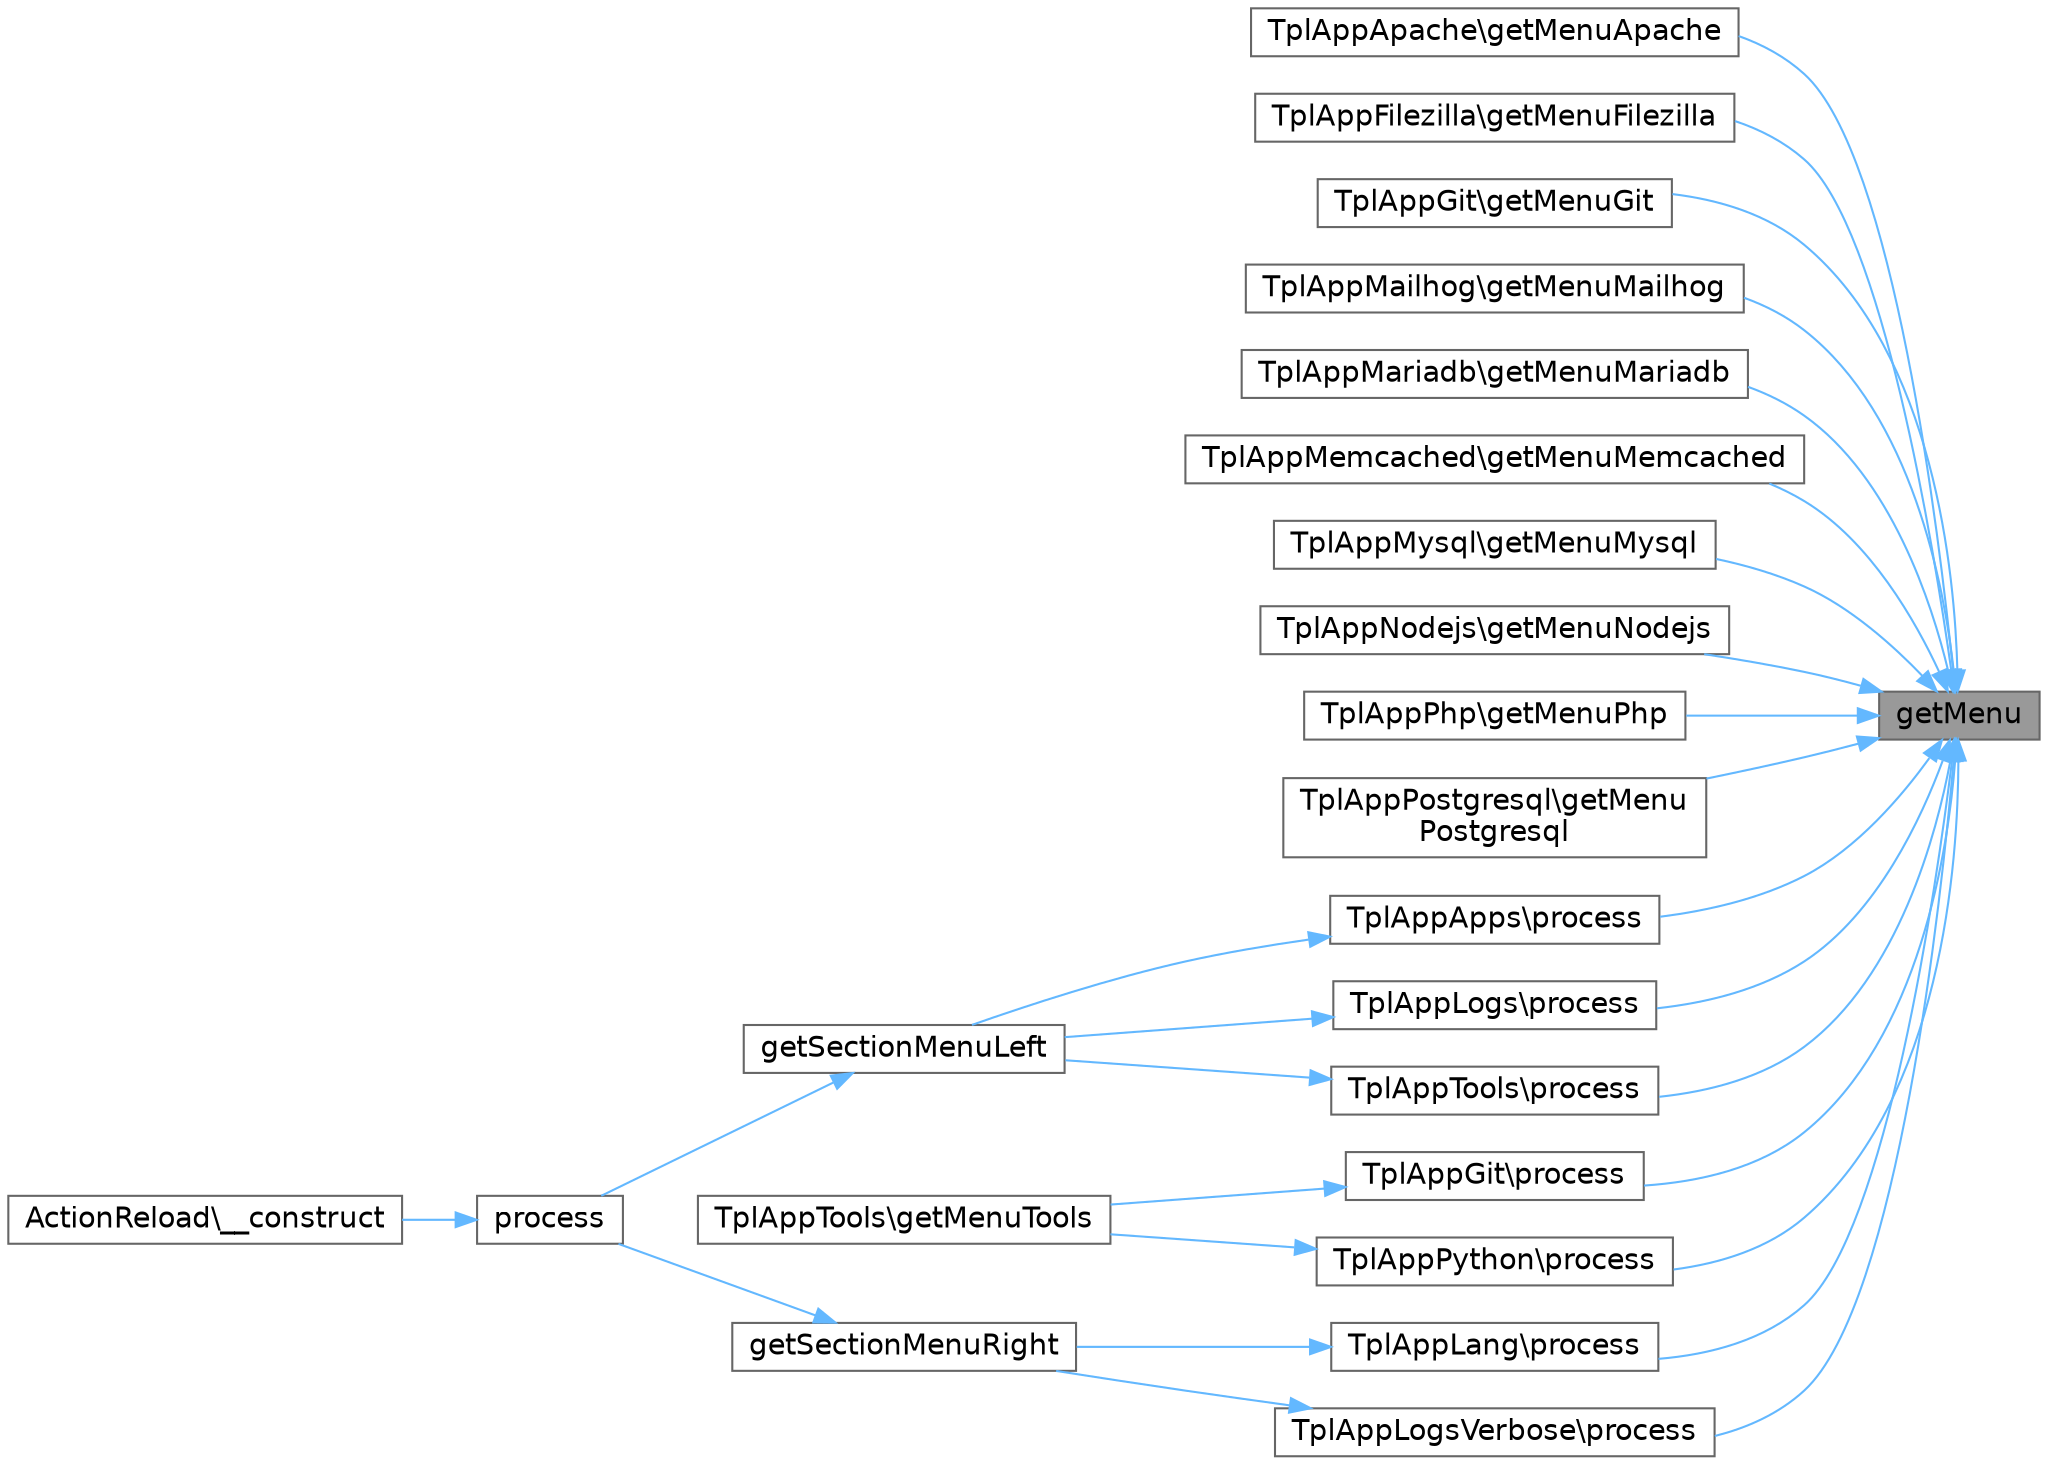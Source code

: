 digraph "getMenu"
{
 // LATEX_PDF_SIZE
  bgcolor="transparent";
  edge [fontname=Helvetica,fontsize=14,labelfontname=Helvetica,labelfontsize=14];
  node [fontname=Helvetica,fontsize=14,shape=box,height=0.2,width=0.4];
  rankdir="RL";
  Node1 [id="Node000001",label="getMenu",height=0.2,width=0.4,color="gray40", fillcolor="grey60", style="filled", fontcolor="black",tooltip=" "];
  Node1 -> Node2 [id="edge1_Node000001_Node000002",dir="back",color="steelblue1",style="solid",tooltip=" "];
  Node2 [id="Node000002",label="TplAppApache\\getMenuApache",height=0.2,width=0.4,color="grey40", fillcolor="white", style="filled",URL="$d9/d51/classTplAppApache.html#a3e419c49a19865d7a04e1fad12ad9330",tooltip=" "];
  Node1 -> Node3 [id="edge2_Node000001_Node000003",dir="back",color="steelblue1",style="solid",tooltip=" "];
  Node3 [id="Node000003",label="TplAppFilezilla\\getMenuFilezilla",height=0.2,width=0.4,color="grey40", fillcolor="white", style="filled",URL="$d0/d23/classTplAppFilezilla.html#a10c27530edc1a460355637d330e2c609",tooltip=" "];
  Node1 -> Node4 [id="edge3_Node000001_Node000004",dir="back",color="steelblue1",style="solid",tooltip=" "];
  Node4 [id="Node000004",label="TplAppGit\\getMenuGit",height=0.2,width=0.4,color="grey40", fillcolor="white", style="filled",URL="$d0/dbb/classTplAppGit.html#acb0ae163fa24596a41e7e7fd0b7fa152",tooltip=" "];
  Node1 -> Node5 [id="edge4_Node000001_Node000005",dir="back",color="steelblue1",style="solid",tooltip=" "];
  Node5 [id="Node000005",label="TplAppMailhog\\getMenuMailhog",height=0.2,width=0.4,color="grey40", fillcolor="white", style="filled",URL="$d4/d8a/classTplAppMailhog.html#a250dbde550f570fae6318621d59d76d4",tooltip=" "];
  Node1 -> Node6 [id="edge5_Node000001_Node000006",dir="back",color="steelblue1",style="solid",tooltip=" "];
  Node6 [id="Node000006",label="TplAppMariadb\\getMenuMariadb",height=0.2,width=0.4,color="grey40", fillcolor="white", style="filled",URL="$d4/de1/classTplAppMariadb.html#ad53f7fbab9e36efd4c3d63ec90a73512",tooltip=" "];
  Node1 -> Node7 [id="edge6_Node000001_Node000007",dir="back",color="steelblue1",style="solid",tooltip=" "];
  Node7 [id="Node000007",label="TplAppMemcached\\getMenuMemcached",height=0.2,width=0.4,color="grey40", fillcolor="white", style="filled",URL="$d8/dff/classTplAppMemcached.html#a9d1af66259a2fc7e77795a5aadf69628",tooltip=" "];
  Node1 -> Node8 [id="edge7_Node000001_Node000008",dir="back",color="steelblue1",style="solid",tooltip=" "];
  Node8 [id="Node000008",label="TplAppMysql\\getMenuMysql",height=0.2,width=0.4,color="grey40", fillcolor="white", style="filled",URL="$d6/d19/classTplAppMysql.html#a3239c5537b97cef2824d2c9a00abb906",tooltip=" "];
  Node1 -> Node9 [id="edge8_Node000001_Node000009",dir="back",color="steelblue1",style="solid",tooltip=" "];
  Node9 [id="Node000009",label="TplAppNodejs\\getMenuNodejs",height=0.2,width=0.4,color="grey40", fillcolor="white", style="filled",URL="$dc/d32/classTplAppNodejs.html#a02745b2ee80d5c7bc141af8c18b5b015",tooltip=" "];
  Node1 -> Node10 [id="edge9_Node000001_Node000010",dir="back",color="steelblue1",style="solid",tooltip=" "];
  Node10 [id="Node000010",label="TplAppPhp\\getMenuPhp",height=0.2,width=0.4,color="grey40", fillcolor="white", style="filled",URL="$d0/d1a/classTplAppPhp.html#a4cf22d0f866e90f183eb881b1e52f57b",tooltip=" "];
  Node1 -> Node11 [id="edge10_Node000001_Node000011",dir="back",color="steelblue1",style="solid",tooltip=" "];
  Node11 [id="Node000011",label="TplAppPostgresql\\getMenu\lPostgresql",height=0.2,width=0.4,color="grey40", fillcolor="white", style="filled",URL="$d3/d1b/classTplAppPostgresql.html#a7fd978ef4c03807dd34b06326254a391",tooltip=" "];
  Node1 -> Node12 [id="edge11_Node000001_Node000012",dir="back",color="steelblue1",style="solid",tooltip=" "];
  Node12 [id="Node000012",label="TplAppApps\\process",height=0.2,width=0.4,color="grey40", fillcolor="white", style="filled",URL="$d9/d19/classTplAppApps.html#a5b3838bb1c8bd255aa6f2d5fc48f38d5",tooltip=" "];
  Node12 -> Node13 [id="edge12_Node000012_Node000013",dir="back",color="steelblue1",style="solid",tooltip=" "];
  Node13 [id="Node000013",label="getSectionMenuLeft",height=0.2,width=0.4,color="grey40", fillcolor="white", style="filled",URL="$d1/d65/classTplApp.html#a3af91359ec48328e33b633e450cccaf3",tooltip=" "];
  Node13 -> Node14 [id="edge13_Node000013_Node000014",dir="back",color="steelblue1",style="solid",tooltip=" "];
  Node14 [id="Node000014",label="process",height=0.2,width=0.4,color="grey40", fillcolor="white", style="filled",URL="$d1/d65/classTplApp.html#a5b3838bb1c8bd255aa6f2d5fc48f38d5",tooltip=" "];
  Node14 -> Node15 [id="edge14_Node000014_Node000015",dir="back",color="steelblue1",style="solid",tooltip=" "];
  Node15 [id="Node000015",label="ActionReload\\__construct",height=0.2,width=0.4,color="grey40", fillcolor="white", style="filled",URL="$dd/dea/classActionReload.html#a57b60b4976a2c5d1e40f2d11aa72aa7d",tooltip=" "];
  Node1 -> Node16 [id="edge15_Node000001_Node000016",dir="back",color="steelblue1",style="solid",tooltip=" "];
  Node16 [id="Node000016",label="TplAppGit\\process",height=0.2,width=0.4,color="grey40", fillcolor="white", style="filled",URL="$d0/dbb/classTplAppGit.html#a5b3838bb1c8bd255aa6f2d5fc48f38d5",tooltip=" "];
  Node16 -> Node17 [id="edge16_Node000016_Node000017",dir="back",color="steelblue1",style="solid",tooltip=" "];
  Node17 [id="Node000017",label="TplAppTools\\getMenuTools",height=0.2,width=0.4,color="grey40", fillcolor="white", style="filled",URL="$dc/dd8/classTplAppTools.html#a312feb5750ea4ad929903efe71e58882",tooltip=" "];
  Node1 -> Node18 [id="edge17_Node000001_Node000018",dir="back",color="steelblue1",style="solid",tooltip=" "];
  Node18 [id="Node000018",label="TplAppLang\\process",height=0.2,width=0.4,color="grey40", fillcolor="white", style="filled",URL="$dc/d2c/classTplAppLang.html#a5b3838bb1c8bd255aa6f2d5fc48f38d5",tooltip=" "];
  Node18 -> Node19 [id="edge18_Node000018_Node000019",dir="back",color="steelblue1",style="solid",tooltip=" "];
  Node19 [id="Node000019",label="getSectionMenuRight",height=0.2,width=0.4,color="grey40", fillcolor="white", style="filled",URL="$d1/d65/classTplApp.html#a5256365f47e4af250396df59cc770cea",tooltip=" "];
  Node19 -> Node14 [id="edge19_Node000019_Node000014",dir="back",color="steelblue1",style="solid",tooltip=" "];
  Node1 -> Node20 [id="edge20_Node000001_Node000020",dir="back",color="steelblue1",style="solid",tooltip=" "];
  Node20 [id="Node000020",label="TplAppLogs\\process",height=0.2,width=0.4,color="grey40", fillcolor="white", style="filled",URL="$d2/d2a/classTplAppLogs.html#a5b3838bb1c8bd255aa6f2d5fc48f38d5",tooltip=" "];
  Node20 -> Node13 [id="edge21_Node000020_Node000013",dir="back",color="steelblue1",style="solid",tooltip=" "];
  Node1 -> Node21 [id="edge22_Node000001_Node000021",dir="back",color="steelblue1",style="solid",tooltip=" "];
  Node21 [id="Node000021",label="TplAppLogsVerbose\\process",height=0.2,width=0.4,color="grey40", fillcolor="white", style="filled",URL="$d9/d3f/classTplAppLogsVerbose.html#a5b3838bb1c8bd255aa6f2d5fc48f38d5",tooltip=" "];
  Node21 -> Node19 [id="edge23_Node000021_Node000019",dir="back",color="steelblue1",style="solid",tooltip=" "];
  Node1 -> Node22 [id="edge24_Node000001_Node000022",dir="back",color="steelblue1",style="solid",tooltip=" "];
  Node22 [id="Node000022",label="TplAppPython\\process",height=0.2,width=0.4,color="grey40", fillcolor="white", style="filled",URL="$de/d1b/classTplAppPython.html#a5b3838bb1c8bd255aa6f2d5fc48f38d5",tooltip=" "];
  Node22 -> Node17 [id="edge25_Node000022_Node000017",dir="back",color="steelblue1",style="solid",tooltip=" "];
  Node1 -> Node23 [id="edge26_Node000001_Node000023",dir="back",color="steelblue1",style="solid",tooltip=" "];
  Node23 [id="Node000023",label="TplAppTools\\process",height=0.2,width=0.4,color="grey40", fillcolor="white", style="filled",URL="$dc/dd8/classTplAppTools.html#a5b3838bb1c8bd255aa6f2d5fc48f38d5",tooltip=" "];
  Node23 -> Node13 [id="edge27_Node000023_Node000013",dir="back",color="steelblue1",style="solid",tooltip=" "];
}
